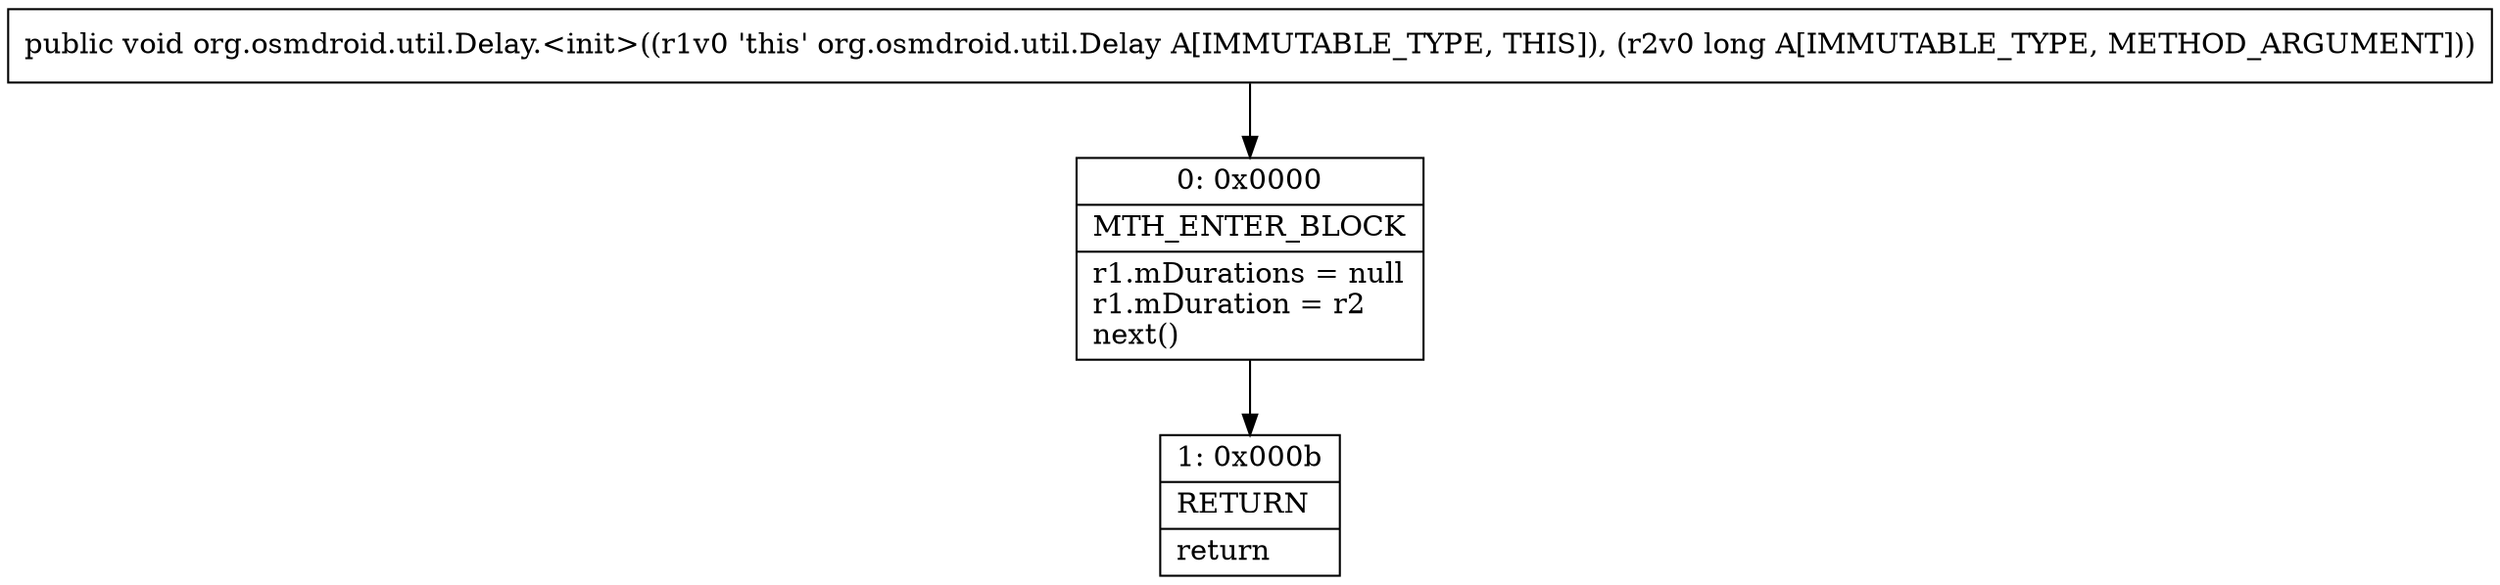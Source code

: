 digraph "CFG fororg.osmdroid.util.Delay.\<init\>(J)V" {
Node_0 [shape=record,label="{0\:\ 0x0000|MTH_ENTER_BLOCK\l|r1.mDurations = null\lr1.mDuration = r2\lnext()\l}"];
Node_1 [shape=record,label="{1\:\ 0x000b|RETURN\l|return\l}"];
MethodNode[shape=record,label="{public void org.osmdroid.util.Delay.\<init\>((r1v0 'this' org.osmdroid.util.Delay A[IMMUTABLE_TYPE, THIS]), (r2v0 long A[IMMUTABLE_TYPE, METHOD_ARGUMENT])) }"];
MethodNode -> Node_0;
Node_0 -> Node_1;
}

